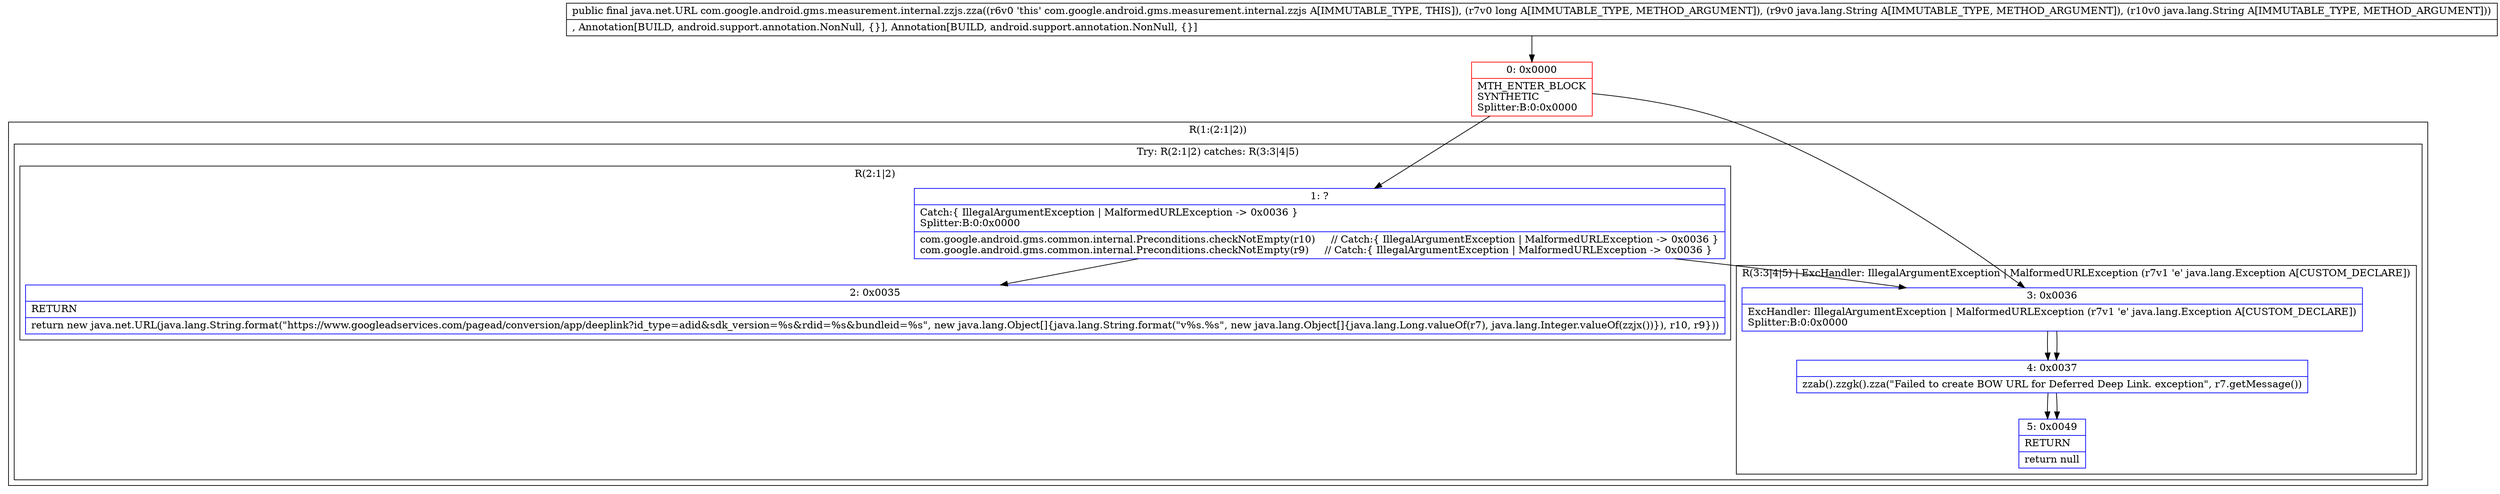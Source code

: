 digraph "CFG forcom.google.android.gms.measurement.internal.zzjs.zza(JLjava\/lang\/String;Ljava\/lang\/String;)Ljava\/net\/URL;" {
subgraph cluster_Region_703209817 {
label = "R(1:(2:1|2))";
node [shape=record,color=blue];
subgraph cluster_TryCatchRegion_65478865 {
label = "Try: R(2:1|2) catches: R(3:3|4|5)";
node [shape=record,color=blue];
subgraph cluster_Region_1159171937 {
label = "R(2:1|2)";
node [shape=record,color=blue];
Node_1 [shape=record,label="{1\:\ ?|Catch:\{ IllegalArgumentException \| MalformedURLException \-\> 0x0036 \}\lSplitter:B:0:0x0000\l|com.google.android.gms.common.internal.Preconditions.checkNotEmpty(r10)     \/\/ Catch:\{ IllegalArgumentException \| MalformedURLException \-\> 0x0036 \}\lcom.google.android.gms.common.internal.Preconditions.checkNotEmpty(r9)     \/\/ Catch:\{ IllegalArgumentException \| MalformedURLException \-\> 0x0036 \}\l}"];
Node_2 [shape=record,label="{2\:\ 0x0035|RETURN\l|return new java.net.URL(java.lang.String.format(\"https:\/\/www.googleadservices.com\/pagead\/conversion\/app\/deeplink?id_type=adid&sdk_version=%s&rdid=%s&bundleid=%s\", new java.lang.Object[]\{java.lang.String.format(\"v%s.%s\", new java.lang.Object[]\{java.lang.Long.valueOf(r7), java.lang.Integer.valueOf(zzjx())\}), r10, r9\}))\l}"];
}
subgraph cluster_Region_1309884842 {
label = "R(3:3|4|5) | ExcHandler: IllegalArgumentException \| MalformedURLException (r7v1 'e' java.lang.Exception A[CUSTOM_DECLARE])\l";
node [shape=record,color=blue];
Node_3 [shape=record,label="{3\:\ 0x0036|ExcHandler: IllegalArgumentException \| MalformedURLException (r7v1 'e' java.lang.Exception A[CUSTOM_DECLARE])\lSplitter:B:0:0x0000\l}"];
Node_4 [shape=record,label="{4\:\ 0x0037|zzab().zzgk().zza(\"Failed to create BOW URL for Deferred Deep Link. exception\", r7.getMessage())\l}"];
Node_5 [shape=record,label="{5\:\ 0x0049|RETURN\l|return null\l}"];
}
}
}
subgraph cluster_Region_1309884842 {
label = "R(3:3|4|5) | ExcHandler: IllegalArgumentException \| MalformedURLException (r7v1 'e' java.lang.Exception A[CUSTOM_DECLARE])\l";
node [shape=record,color=blue];
Node_3 [shape=record,label="{3\:\ 0x0036|ExcHandler: IllegalArgumentException \| MalformedURLException (r7v1 'e' java.lang.Exception A[CUSTOM_DECLARE])\lSplitter:B:0:0x0000\l}"];
Node_4 [shape=record,label="{4\:\ 0x0037|zzab().zzgk().zza(\"Failed to create BOW URL for Deferred Deep Link. exception\", r7.getMessage())\l}"];
Node_5 [shape=record,label="{5\:\ 0x0049|RETURN\l|return null\l}"];
}
Node_0 [shape=record,color=red,label="{0\:\ 0x0000|MTH_ENTER_BLOCK\lSYNTHETIC\lSplitter:B:0:0x0000\l}"];
MethodNode[shape=record,label="{public final java.net.URL com.google.android.gms.measurement.internal.zzjs.zza((r6v0 'this' com.google.android.gms.measurement.internal.zzjs A[IMMUTABLE_TYPE, THIS]), (r7v0 long A[IMMUTABLE_TYPE, METHOD_ARGUMENT]), (r9v0 java.lang.String A[IMMUTABLE_TYPE, METHOD_ARGUMENT]), (r10v0 java.lang.String A[IMMUTABLE_TYPE, METHOD_ARGUMENT]))  | , Annotation[BUILD, android.support.annotation.NonNull, \{\}], Annotation[BUILD, android.support.annotation.NonNull, \{\}]\l}"];
MethodNode -> Node_0;
Node_1 -> Node_2;
Node_1 -> Node_3;
Node_3 -> Node_4;
Node_4 -> Node_5;
Node_3 -> Node_4;
Node_4 -> Node_5;
Node_0 -> Node_1;
Node_0 -> Node_3;
}


